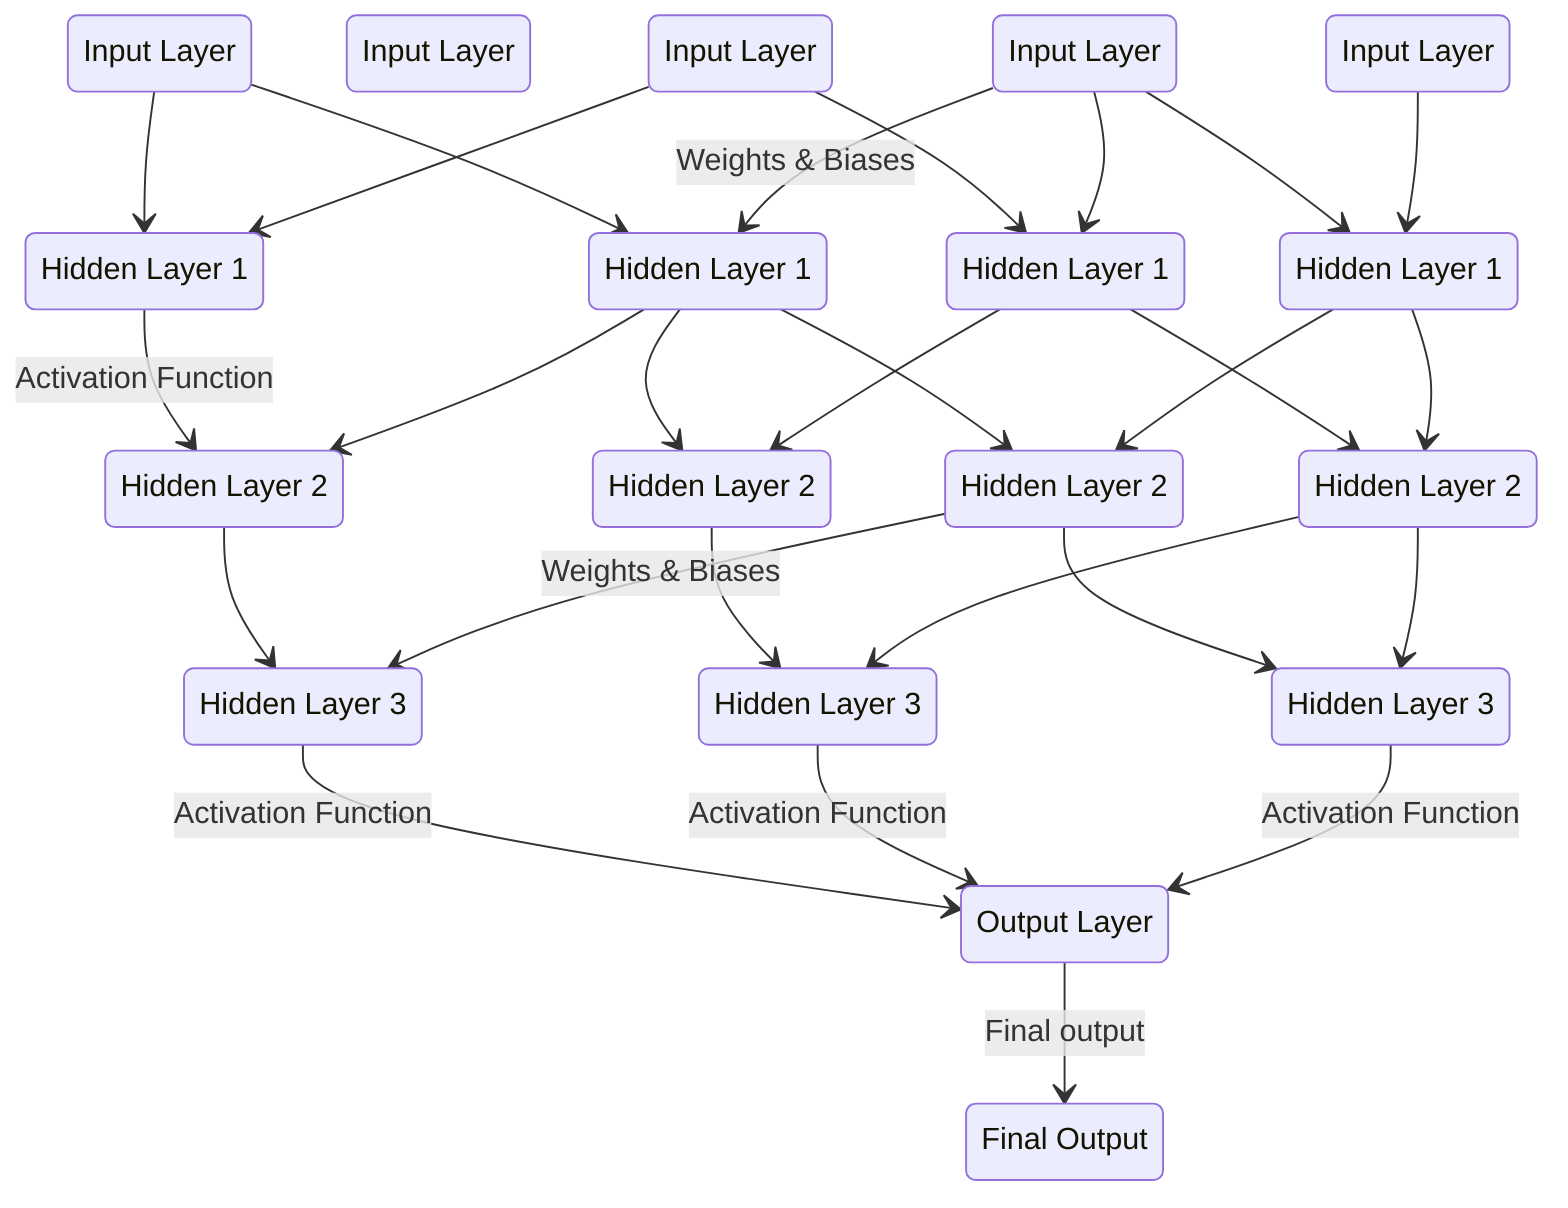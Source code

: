 %%{
  init: {
  "theme": {
    "nodes": {
      "A1": {
        "fill": "#aaf0ad",
        "stroke": "#333",
        "stroke-width": "12px"
      },
      "A2": {
        "fill": "#f9d",
        "stroke": "#333",
        "stroke-width": "2px"
      },
      "A3": {
        "fill": "#f9d",
        "stroke": "#333",
        "stroke-width": "2px"
      },
      "A4": {
        "fill": "#f9d",
        "stroke": "#333",
        "stroke-width": "2px"
      },
      "A5": {
        "fill": "#f9d",
        "stroke": "#333",
        "stroke-width": "2px"
      },
      "B1": {
        "fill": "#fda",
        "stroke": "#333",
        "stroke-width": "2px"
      },
      "B2": {
        "fill": "#fda",
        "stroke": "#333",
        "stroke-width": "2px"
      },
      "B3": {
        "fill": "#fda",
        "stroke": "#333",
        "stroke-width": "2px"
      },
      "B4": {
        "fill": "#fda",
        "stroke": "#333",
        "stroke-width": "2px"
      },
      "C1": {
        "fill": "#ada",
        "stroke": "#333",
        "stroke-width": "2px"
      },
      "C2": {
        "fill": "#ada",
        "stroke": "#333",
        "stroke-width": "2px"
      },
      "C3": {
        "fill": "#ada",
        "stroke": "#333",
        "stroke-width": "2px"
      },
      "C4": {
        "fill": "#ada",
        "stroke": "#333",
        "stroke-width": "2px"
      },
      "D1": {
        "fill": "#fda",
        "stroke": "#333",
        "stroke-width": "2px"
      },
      "D2": {
        "fill": "#fda",
        "stroke": "#333",
        "stroke-width": "2px"
      },
      "D3": {
        "fill": "#fda",
        "stroke": "#333",
        "stroke-width": "2px"
      },
      "E": {
        "fill": "#afd",
        "stroke": "#333",
        "stroke-width": "2px"
      },
      "F": {
        "fill": "#9cf",
        "stroke": "#333",
        "stroke-width": "2px"
      }
    },
    "edges": {
      "default": {
        "stroke": "#666",
        "stroke-width": "2px",
        "arrowhead": "normal"
      },
      "Weights & Biases": {
        "stroke": "#f66",
        "stroke-width": "2px",
        "arrowhead": "normal",
        "label": "Weights & Biases"
      },
      "Activation Function": {
        "stroke": "#6f6",
        "stroke-width": "2px",
        "arrowhead": "normal",
        "label": "Activation Function"
      }
    }
  }
}
}%%

stateDiagram
    state "Input Layer" as A1
    state "Input Layer" as A2
    state "Input Layer" as A3
    state "Input Layer" as A4
    state "Input Layer" as A5    
    state "Hidden Layer 1" as B1
    state "Hidden Layer 1" as B2
    state "Hidden Layer 1" as B3
    state "Hidden Layer 1" as B4
    state "Hidden Layer 2" as C1
    state "Hidden Layer 2" as C2
    state "Hidden Layer 2" as C3
    state "Hidden Layer 2" as C4
    state "Hidden Layer 3" as D1
    state "Hidden Layer 3" as D2
    state "Hidden Layer 3" as D3
    state "Output Layer" as E
    state "Final Output" as F

    A1 --> B1
    A1 --> B2
    A3 --> B1
    A3 --> B3 
    A4 --> B2 : Weights & Biases
    A4 --> B3
    A4 --> B4
    A5 --> B4
    B1 --> C1 : Activation Function
    B2 --> C1
    B2 --> C2
    B2 --> C3
    B3 --> C3 
    B3 --> C4
    B4 --> C2
    B4 --> C4
    C1 --> D1
    C2 --> D1 : Weights & Biases
    C2 --> D3
    C3 --> D2 
    C4 --> D2
    C4 --> D3
    D1 --> E : Activation Function
    D2 --> E : Activation Function
    D3 --> E : Activation Function   
    E --> F :  Final output